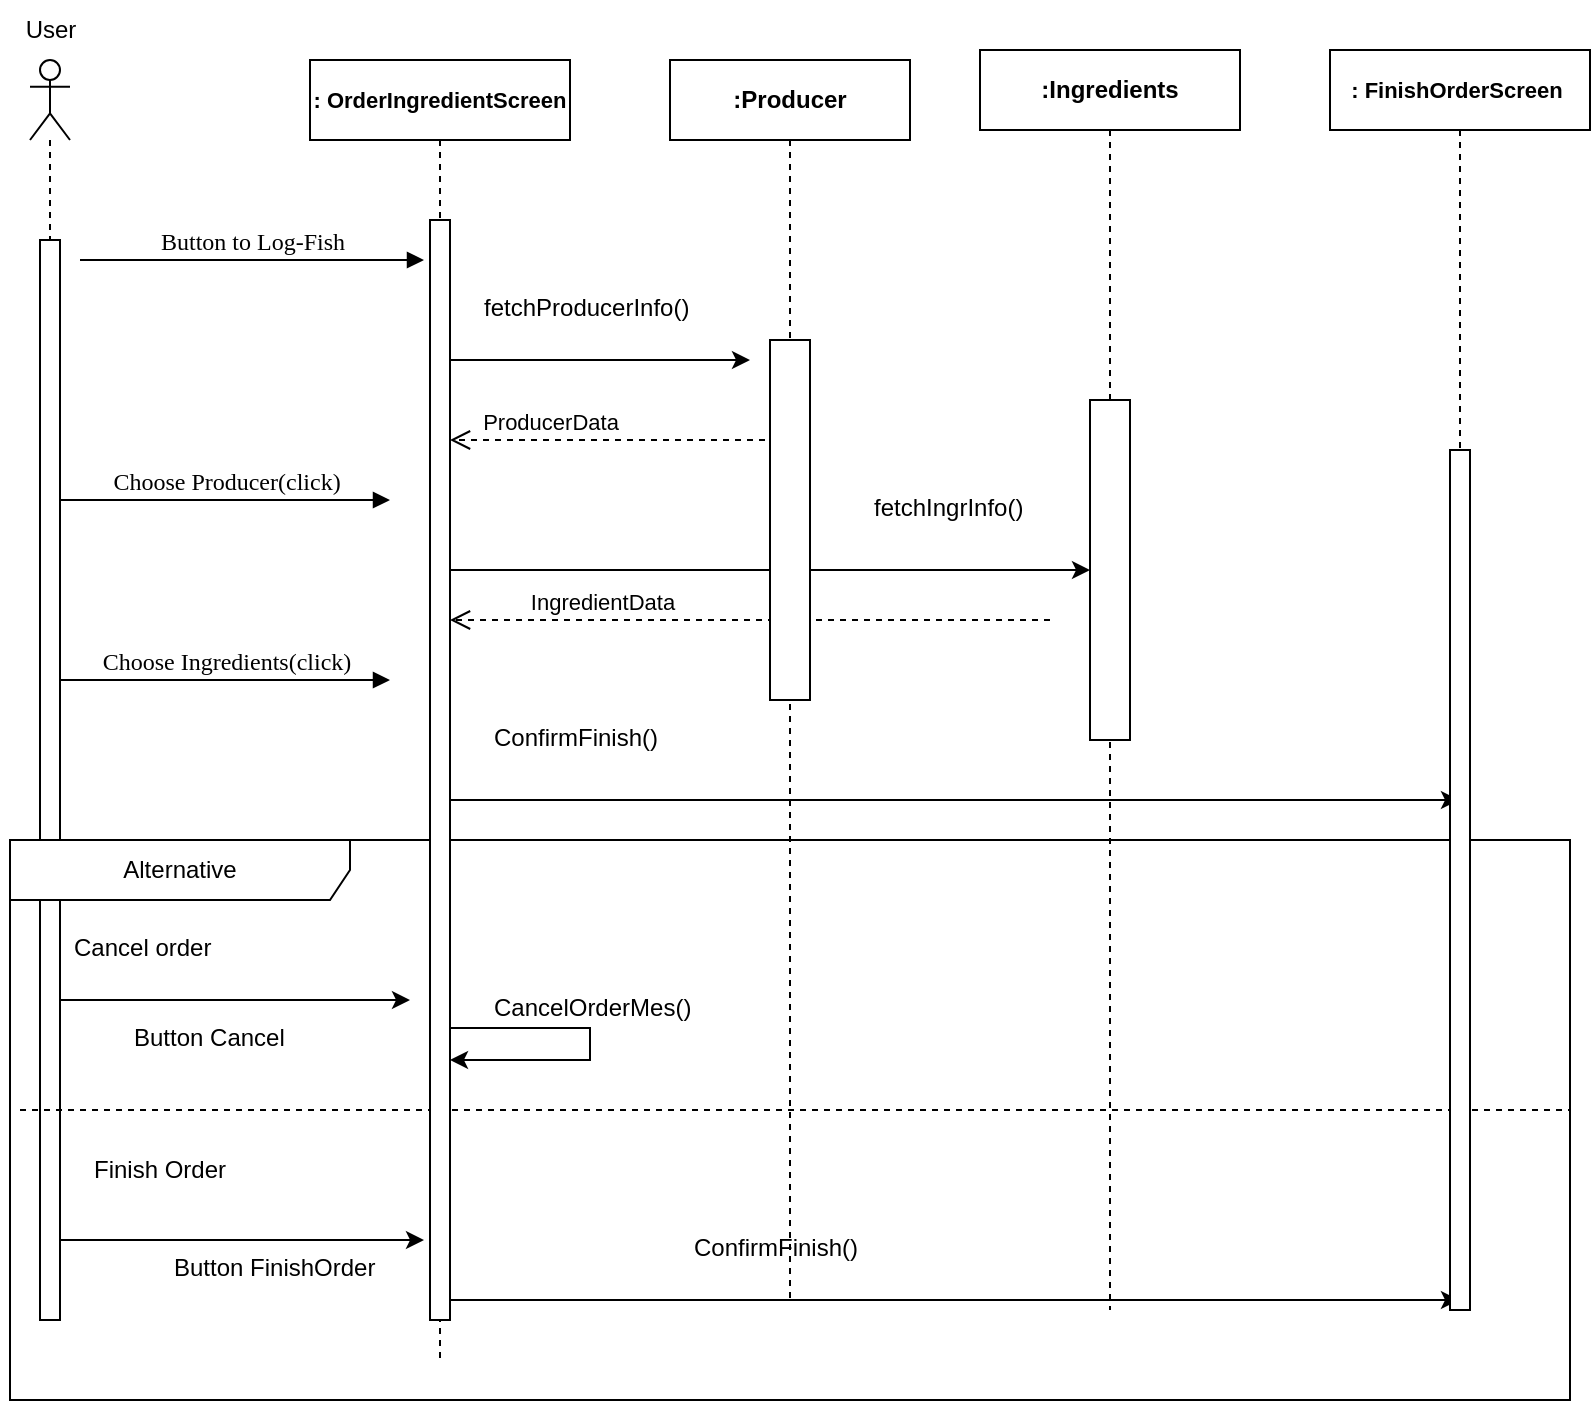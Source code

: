 <mxfile version="27.0.1">
  <diagram name="Page-1" id="13e1069c-82ec-6db2-03f1-153e76fe0fe0">
    <mxGraphModel dx="2379" dy="1073" grid="1" gridSize="10" guides="1" tooltips="1" connect="1" arrows="1" fold="1" page="1" pageScale="1" pageWidth="1100" pageHeight="850" background="none" math="0" shadow="0">
      <root>
        <mxCell id="0" />
        <mxCell id="1" parent="0" />
        <mxCell id="7baba1c4bc27f4b0-11" value="Button to Log-Fish" style="html=1;verticalAlign=bottom;endArrow=block;labelBackgroundColor=none;fontFamily=Verdana;fontSize=12;edgeStyle=elbowEdgeStyle;elbow=vertical;" parent="1" edge="1">
          <mxGeometry relative="1" as="geometry">
            <mxPoint x="145" y="180" as="sourcePoint" />
            <mxPoint x="317" y="179.931" as="targetPoint" />
          </mxGeometry>
        </mxCell>
        <mxCell id="ptXpOsHb1rW9kHSBrW4N-4" value="" style="shape=umlLifeline;perimeter=lifelinePerimeter;whiteSpace=wrap;html=1;container=1;dropTarget=0;collapsible=0;recursiveResize=0;outlineConnect=0;portConstraint=eastwest;newEdgeStyle={&quot;curved&quot;:0,&quot;rounded&quot;:0};participant=umlActor;" parent="1" vertex="1">
          <mxGeometry x="120" y="80" width="20" height="630" as="geometry" />
        </mxCell>
        <mxCell id="ptXpOsHb1rW9kHSBrW4N-5" value="" style="html=1;points=[[0,0,0,0,5],[0,1,0,0,-5],[1,0,0,0,5],[1,1,0,0,-5]];perimeter=orthogonalPerimeter;outlineConnect=0;targetShapes=umlLifeline;portConstraint=eastwest;newEdgeStyle={&quot;curved&quot;:0,&quot;rounded&quot;:0};" parent="ptXpOsHb1rW9kHSBrW4N-4" vertex="1">
          <mxGeometry x="5" y="90" width="10" height="540" as="geometry" />
        </mxCell>
        <mxCell id="ptXpOsHb1rW9kHSBrW4N-6" value="User" style="text;html=1;align=center;verticalAlign=middle;resizable=0;points=[];autosize=1;strokeColor=none;fillColor=none;" parent="1" vertex="1">
          <mxGeometry x="105" y="50" width="50" height="30" as="geometry" />
        </mxCell>
        <mxCell id="ptXpOsHb1rW9kHSBrW4N-21" value="" style="edgeStyle=orthogonalEdgeStyle;rounded=0;orthogonalLoop=1;jettySize=auto;html=1;curved=0;" parent="1" edge="1">
          <mxGeometry relative="1" as="geometry">
            <mxPoint x="330" y="230" as="sourcePoint" />
            <mxPoint x="480" y="230" as="targetPoint" />
            <Array as="points">
              <mxPoint x="360" y="230" />
              <mxPoint x="360" y="230" />
            </Array>
          </mxGeometry>
        </mxCell>
        <mxCell id="ptXpOsHb1rW9kHSBrW4N-19" value="fetchProducerInfo()" style="text;whiteSpace=wrap;html=1;" parent="1" vertex="1">
          <mxGeometry x="345" y="190" width="110" height="20" as="geometry" />
        </mxCell>
        <mxCell id="ptXpOsHb1rW9kHSBrW4N-20" value="fetchIngrInfo()" style="text;whiteSpace=wrap;html=1;" parent="1" vertex="1">
          <mxGeometry x="540" y="290" width="82" height="30" as="geometry" />
        </mxCell>
        <mxCell id="ptXpOsHb1rW9kHSBrW4N-24" style="edgeStyle=orthogonalEdgeStyle;rounded=0;orthogonalLoop=1;jettySize=auto;html=1;curved=0;" parent="1" target="D_f_Rr7jFTJg8vK97fjW-2" edge="1">
          <mxGeometry relative="1" as="geometry">
            <mxPoint x="330" y="335.034" as="sourcePoint" />
            <mxPoint x="630" y="310" as="targetPoint" />
            <Array as="points">
              <mxPoint x="450" y="335" />
              <mxPoint x="450" y="335" />
            </Array>
          </mxGeometry>
        </mxCell>
        <mxCell id="ptXpOsHb1rW9kHSBrW4N-27" value="ProducerData" style="html=1;verticalAlign=bottom;endArrow=open;dashed=1;endSize=8;curved=0;rounded=0;" parent="1" source="D_f_Rr7jFTJg8vK97fjW-3" edge="1">
          <mxGeometry x="0.411" relative="1" as="geometry">
            <mxPoint x="470" y="270.04" as="sourcePoint" />
            <mxPoint x="330" y="270" as="targetPoint" />
            <mxPoint as="offset" />
          </mxGeometry>
        </mxCell>
        <mxCell id="ptXpOsHb1rW9kHSBrW4N-28" value="IngredientData" style="html=1;verticalAlign=bottom;endArrow=open;dashed=1;endSize=8;curved=0;rounded=0;" parent="1" edge="1">
          <mxGeometry x="0.495" relative="1" as="geometry">
            <mxPoint x="630" y="360" as="sourcePoint" />
            <mxPoint x="330" y="360" as="targetPoint" />
            <mxPoint as="offset" />
          </mxGeometry>
        </mxCell>
        <mxCell id="ptXpOsHb1rW9kHSBrW4N-29" value="Choose Producer(click)" style="html=1;verticalAlign=bottom;endArrow=block;labelBackgroundColor=none;fontFamily=Verdana;fontSize=12;edgeStyle=elbowEdgeStyle;elbow=vertical;" parent="1" edge="1">
          <mxGeometry relative="1" as="geometry">
            <mxPoint x="135" y="300" as="sourcePoint" />
            <mxPoint x="300" y="300" as="targetPoint" />
          </mxGeometry>
        </mxCell>
        <mxCell id="ptXpOsHb1rW9kHSBrW4N-30" value="Choose Ingredients(click)" style="html=1;verticalAlign=bottom;endArrow=block;labelBackgroundColor=none;fontFamily=Verdana;fontSize=12;edgeStyle=elbowEdgeStyle;elbow=vertical;" parent="1" edge="1">
          <mxGeometry relative="1" as="geometry">
            <mxPoint x="135" y="390" as="sourcePoint" />
            <mxPoint x="300" y="390" as="targetPoint" />
            <mxPoint as="offset" />
          </mxGeometry>
        </mxCell>
        <mxCell id="ptXpOsHb1rW9kHSBrW4N-34" value="" style="edgeStyle=orthogonalEdgeStyle;rounded=0;orthogonalLoop=1;jettySize=auto;html=1;curved=0;" parent="1" target="ptXpOsHb1rW9kHSBrW4N-53" edge="1">
          <mxGeometry relative="1" as="geometry">
            <mxPoint x="802.5" y="435" as="targetPoint" />
            <Array as="points">
              <mxPoint x="540" y="450" />
              <mxPoint x="540" y="450" />
            </Array>
            <mxPoint x="330" y="450" as="sourcePoint" />
          </mxGeometry>
        </mxCell>
        <mxCell id="ptXpOsHb1rW9kHSBrW4N-35" value="ConfirmFinish()" style="text;whiteSpace=wrap;html=1;" parent="1" vertex="1">
          <mxGeometry x="350" y="405" width="110" height="20" as="geometry" />
        </mxCell>
        <mxCell id="ptXpOsHb1rW9kHSBrW4N-37" style="edgeStyle=orthogonalEdgeStyle;rounded=0;orthogonalLoop=1;jettySize=auto;html=1;curved=0;" parent="1" edge="1">
          <mxGeometry relative="1" as="geometry">
            <mxPoint x="135" y="545.043" as="sourcePoint" />
            <mxPoint x="310" y="550" as="targetPoint" />
            <Array as="points">
              <mxPoint x="135" y="550" />
            </Array>
          </mxGeometry>
        </mxCell>
        <mxCell id="ptXpOsHb1rW9kHSBrW4N-39" value="Alternative" style="shape=umlFrame;whiteSpace=wrap;html=1;pointerEvents=0;recursiveResize=0;container=1;collapsible=0;width=170;" parent="1" vertex="1">
          <mxGeometry x="110" y="470" width="780" height="280" as="geometry" />
        </mxCell>
        <mxCell id="ptXpOsHb1rW9kHSBrW4N-40" value="Cancel order" style="text;html=1;" parent="ptXpOsHb1rW9kHSBrW4N-39" vertex="1">
          <mxGeometry width="100" height="20" relative="1" as="geometry">
            <mxPoint x="30" y="40" as="offset" />
          </mxGeometry>
        </mxCell>
        <mxCell id="ptXpOsHb1rW9kHSBrW4N-41" value="" style="line;strokeWidth=1;dashed=1;labelPosition=center;verticalLabelPosition=bottom;align=left;verticalAlign=top;spacingLeft=20;spacingTop=15;html=1;whiteSpace=wrap;" parent="ptXpOsHb1rW9kHSBrW4N-39" vertex="1">
          <mxGeometry x="5" y="130" width="775" height="10" as="geometry" />
        </mxCell>
        <mxCell id="ptXpOsHb1rW9kHSBrW4N-42" value="Button Cancel " style="text;whiteSpace=wrap;html=1;" parent="ptXpOsHb1rW9kHSBrW4N-39" vertex="1">
          <mxGeometry x="60" y="85" width="120" height="25" as="geometry" />
        </mxCell>
        <mxCell id="ptXpOsHb1rW9kHSBrW4N-44" value="Finish Order" style="text;html=1;align=center;verticalAlign=middle;whiteSpace=wrap;rounded=0;" parent="ptXpOsHb1rW9kHSBrW4N-39" vertex="1">
          <mxGeometry x="40" y="150" width="70" height="30" as="geometry" />
        </mxCell>
        <mxCell id="ptXpOsHb1rW9kHSBrW4N-46" value="Button FinishOrder" style="text;whiteSpace=wrap;html=1;" parent="ptXpOsHb1rW9kHSBrW4N-39" vertex="1">
          <mxGeometry x="80" y="200" width="110" height="30" as="geometry" />
        </mxCell>
        <mxCell id="ptXpOsHb1rW9kHSBrW4N-45" style="edgeStyle=orthogonalEdgeStyle;rounded=0;orthogonalLoop=1;jettySize=auto;html=1;curved=0;" parent="ptXpOsHb1rW9kHSBrW4N-39" edge="1">
          <mxGeometry relative="1" as="geometry">
            <mxPoint x="25" y="200" as="sourcePoint" />
            <mxPoint x="207" y="200" as="targetPoint" />
            <Array as="points">
              <mxPoint x="50" y="200" />
              <mxPoint x="50" y="200" />
            </Array>
          </mxGeometry>
        </mxCell>
        <mxCell id="ptXpOsHb1rW9kHSBrW4N-48" value="ConfirmFinish()" style="text;whiteSpace=wrap;html=1;" parent="ptXpOsHb1rW9kHSBrW4N-39" vertex="1">
          <mxGeometry x="340" y="190" width="100" height="20" as="geometry" />
        </mxCell>
        <mxCell id="ptXpOsHb1rW9kHSBrW4N-51" value="CancelOrderMes()" style="text;whiteSpace=wrap;html=1;" parent="ptXpOsHb1rW9kHSBrW4N-39" vertex="1">
          <mxGeometry x="240" y="70" width="90" height="20" as="geometry" />
        </mxCell>
        <mxCell id="ptXpOsHb1rW9kHSBrW4N-47" style="edgeStyle=orthogonalEdgeStyle;rounded=0;orthogonalLoop=1;jettySize=auto;html=1;curved=0;" parent="1" target="ptXpOsHb1rW9kHSBrW4N-53" edge="1">
          <mxGeometry relative="1" as="geometry">
            <mxPoint x="809.5" y="690" as="targetPoint" />
            <Array as="points">
              <mxPoint x="450" y="700" />
              <mxPoint x="450" y="700" />
            </Array>
            <mxPoint x="330" y="700" as="sourcePoint" />
          </mxGeometry>
        </mxCell>
        <mxCell id="ptXpOsHb1rW9kHSBrW4N-53" value="&lt;b&gt;&lt;font style=&quot;font-size: 11px;&quot;&gt;: FinishOrderScreen&amp;nbsp; &lt;br&gt;&lt;/font&gt;&lt;/b&gt;" style="shape=umlLifeline;perimeter=lifelinePerimeter;whiteSpace=wrap;html=1;container=1;dropTarget=0;collapsible=0;recursiveResize=0;outlineConnect=0;portConstraint=eastwest;newEdgeStyle={&quot;curved&quot;:0,&quot;rounded&quot;:0};" parent="1" vertex="1">
          <mxGeometry x="770" y="75" width="130" height="630" as="geometry" />
        </mxCell>
        <mxCell id="ptXpOsHb1rW9kHSBrW4N-54" value="" style="html=1;points=[[0,0,0,0,5],[0,1,0,0,-5],[1,0,0,0,5],[1,1,0,0,-5]];perimeter=orthogonalPerimeter;outlineConnect=0;targetShapes=umlLifeline;portConstraint=eastwest;newEdgeStyle={&quot;curved&quot;:0,&quot;rounded&quot;:0};" parent="ptXpOsHb1rW9kHSBrW4N-53" vertex="1">
          <mxGeometry x="60" y="200" width="10" height="430" as="geometry" />
        </mxCell>
        <mxCell id="D_f_Rr7jFTJg8vK97fjW-1" value="&lt;b&gt;:Ingredients&lt;/b&gt;" style="shape=umlLifeline;perimeter=lifelinePerimeter;whiteSpace=wrap;html=1;container=1;dropTarget=0;collapsible=0;recursiveResize=0;outlineConnect=0;portConstraint=eastwest;newEdgeStyle={&quot;curved&quot;:0,&quot;rounded&quot;:0};" parent="1" vertex="1">
          <mxGeometry x="595" y="75" width="130" height="630" as="geometry" />
        </mxCell>
        <mxCell id="D_f_Rr7jFTJg8vK97fjW-2" value="" style="html=1;points=[[0,0,0,0,5],[0,1,0,0,-5],[1,0,0,0,5],[1,1,0,0,-5]];perimeter=orthogonalPerimeter;outlineConnect=0;targetShapes=umlLifeline;portConstraint=eastwest;newEdgeStyle={&quot;curved&quot;:0,&quot;rounded&quot;:0};" parent="D_f_Rr7jFTJg8vK97fjW-1" vertex="1">
          <mxGeometry x="55" y="175" width="20" height="170" as="geometry" />
        </mxCell>
        <mxCell id="D_f_Rr7jFTJg8vK97fjW-3" value="&lt;b&gt;:Producer&lt;/b&gt;" style="shape=umlLifeline;perimeter=lifelinePerimeter;whiteSpace=wrap;html=1;container=1;dropTarget=0;collapsible=0;recursiveResize=0;outlineConnect=0;portConstraint=eastwest;newEdgeStyle={&quot;curved&quot;:0,&quot;rounded&quot;:0};" parent="1" vertex="1">
          <mxGeometry x="440" y="80" width="120" height="620" as="geometry" />
        </mxCell>
        <mxCell id="D_f_Rr7jFTJg8vK97fjW-4" value="" style="html=1;points=[[0,0,0,0,5],[0,1,0,0,-5],[1,0,0,0,5],[1,1,0,0,-5]];perimeter=orthogonalPerimeter;outlineConnect=0;targetShapes=umlLifeline;portConstraint=eastwest;newEdgeStyle={&quot;curved&quot;:0,&quot;rounded&quot;:0};" parent="D_f_Rr7jFTJg8vK97fjW-3" vertex="1">
          <mxGeometry x="50" y="140" width="20" height="180" as="geometry" />
        </mxCell>
        <mxCell id="D_f_Rr7jFTJg8vK97fjW-5" value="&lt;b&gt;&lt;font style=&quot;font-size: 11px;&quot;&gt;: OrderIngredientScreen&lt;/font&gt;&lt;/b&gt;" style="shape=umlLifeline;perimeter=lifelinePerimeter;whiteSpace=wrap;html=1;container=1;dropTarget=0;collapsible=0;recursiveResize=0;outlineConnect=0;portConstraint=eastwest;newEdgeStyle={&quot;curved&quot;:0,&quot;rounded&quot;:0};" parent="1" vertex="1">
          <mxGeometry x="260" y="80" width="130" height="650" as="geometry" />
        </mxCell>
        <mxCell id="D_f_Rr7jFTJg8vK97fjW-6" value="" style="html=1;points=[[0,0,0,0,5],[0,1,0,0,-5],[1,0,0,0,5],[1,1,0,0,-5]];perimeter=orthogonalPerimeter;outlineConnect=0;targetShapes=umlLifeline;portConstraint=eastwest;newEdgeStyle={&quot;curved&quot;:0,&quot;rounded&quot;:0};" parent="D_f_Rr7jFTJg8vK97fjW-5" vertex="1">
          <mxGeometry x="60" y="80" width="10" height="550" as="geometry" />
        </mxCell>
        <mxCell id="ptXpOsHb1rW9kHSBrW4N-50" style="edgeStyle=orthogonalEdgeStyle;rounded=0;orthogonalLoop=1;jettySize=auto;html=1;curved=0;exitX=1;exitY=0.727;exitDx=0;exitDy=0;exitPerimeter=0;" parent="D_f_Rr7jFTJg8vK97fjW-5" source="D_f_Rr7jFTJg8vK97fjW-6" target="D_f_Rr7jFTJg8vK97fjW-6" edge="1">
          <mxGeometry relative="1" as="geometry">
            <mxPoint x="80" y="484.114" as="sourcePoint" />
            <mxPoint x="80.62" y="500.0" as="targetPoint" />
            <Array as="points">
              <mxPoint x="70" y="484" />
              <mxPoint x="140" y="484" />
              <mxPoint x="140" y="500" />
            </Array>
          </mxGeometry>
        </mxCell>
      </root>
    </mxGraphModel>
  </diagram>
</mxfile>
